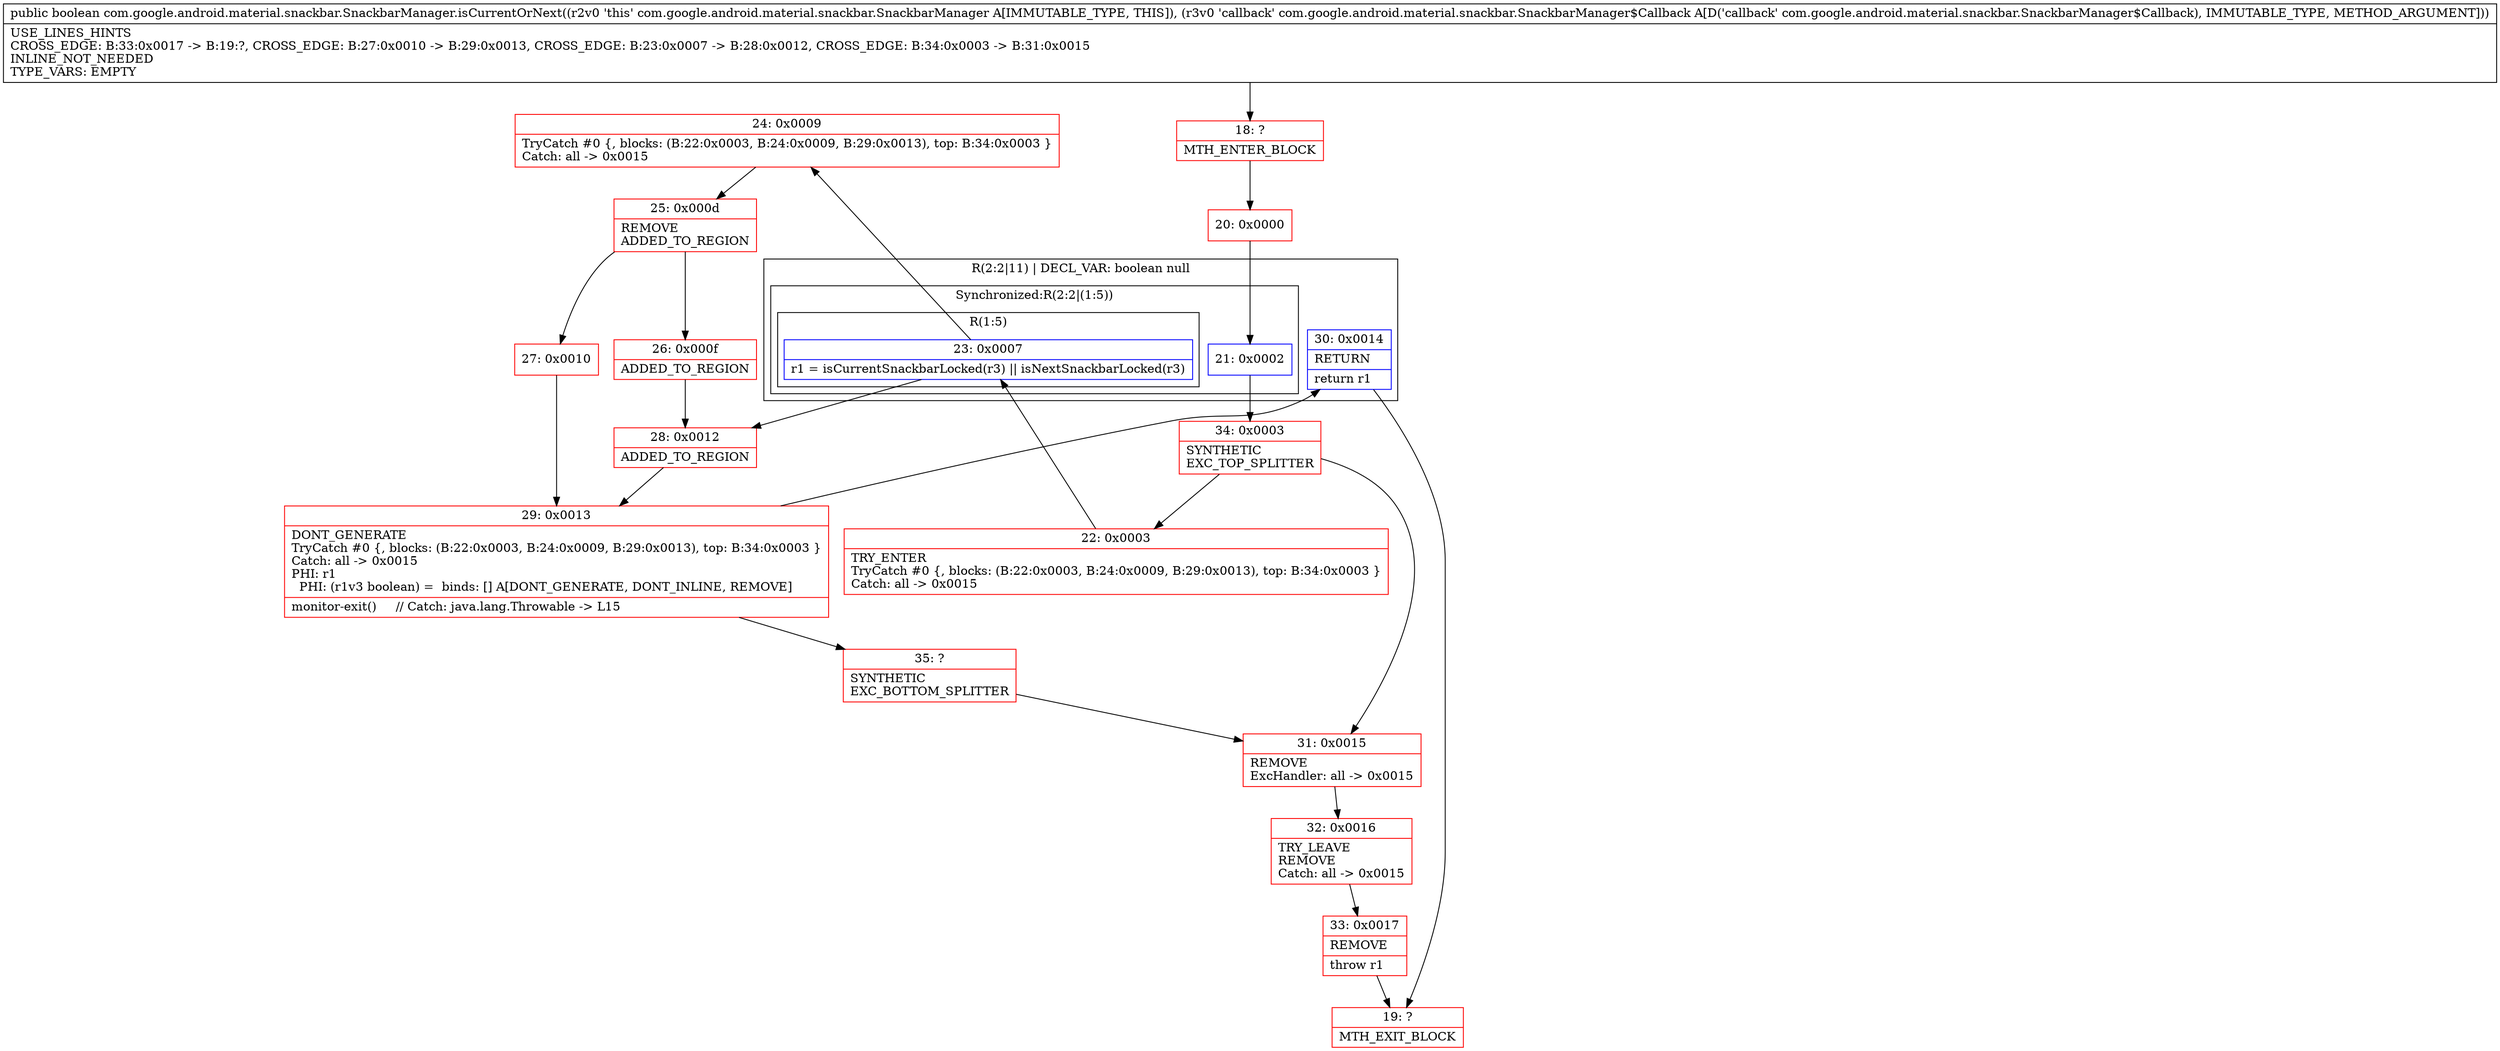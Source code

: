 digraph "CFG forcom.google.android.material.snackbar.SnackbarManager.isCurrentOrNext(Lcom\/google\/android\/material\/snackbar\/SnackbarManager$Callback;)Z" {
subgraph cluster_Region_1574220002 {
label = "R(2:2|11) | DECL_VAR: boolean null\l";
node [shape=record,color=blue];
subgraph cluster_SynchronizedRegion_293992200 {
label = "Synchronized:R(2:2|(1:5))";
node [shape=record,color=blue];
Node_21 [shape=record,label="{21\:\ 0x0002}"];
subgraph cluster_Region_953969803 {
label = "R(1:5)";
node [shape=record,color=blue];
Node_23 [shape=record,label="{23\:\ 0x0007|r1 = isCurrentSnackbarLocked(r3) \|\| isNextSnackbarLocked(r3)\l}"];
}
}
Node_30 [shape=record,label="{30\:\ 0x0014|RETURN\l|return r1\l}"];
}
Node_18 [shape=record,color=red,label="{18\:\ ?|MTH_ENTER_BLOCK\l}"];
Node_20 [shape=record,color=red,label="{20\:\ 0x0000}"];
Node_34 [shape=record,color=red,label="{34\:\ 0x0003|SYNTHETIC\lEXC_TOP_SPLITTER\l}"];
Node_22 [shape=record,color=red,label="{22\:\ 0x0003|TRY_ENTER\lTryCatch #0 \{, blocks: (B:22:0x0003, B:24:0x0009, B:29:0x0013), top: B:34:0x0003 \}\lCatch: all \-\> 0x0015\l}"];
Node_24 [shape=record,color=red,label="{24\:\ 0x0009|TryCatch #0 \{, blocks: (B:22:0x0003, B:24:0x0009, B:29:0x0013), top: B:34:0x0003 \}\lCatch: all \-\> 0x0015\l}"];
Node_25 [shape=record,color=red,label="{25\:\ 0x000d|REMOVE\lADDED_TO_REGION\l}"];
Node_26 [shape=record,color=red,label="{26\:\ 0x000f|ADDED_TO_REGION\l}"];
Node_27 [shape=record,color=red,label="{27\:\ 0x0010}"];
Node_29 [shape=record,color=red,label="{29\:\ 0x0013|DONT_GENERATE\lTryCatch #0 \{, blocks: (B:22:0x0003, B:24:0x0009, B:29:0x0013), top: B:34:0x0003 \}\lCatch: all \-\> 0x0015\lPHI: r1 \l  PHI: (r1v3 boolean) =  binds: [] A[DONT_GENERATE, DONT_INLINE, REMOVE]\l|monitor\-exit()     \/\/ Catch: java.lang.Throwable \-\> L15\l}"];
Node_19 [shape=record,color=red,label="{19\:\ ?|MTH_EXIT_BLOCK\l}"];
Node_35 [shape=record,color=red,label="{35\:\ ?|SYNTHETIC\lEXC_BOTTOM_SPLITTER\l}"];
Node_28 [shape=record,color=red,label="{28\:\ 0x0012|ADDED_TO_REGION\l}"];
Node_31 [shape=record,color=red,label="{31\:\ 0x0015|REMOVE\lExcHandler: all \-\> 0x0015\l}"];
Node_32 [shape=record,color=red,label="{32\:\ 0x0016|TRY_LEAVE\lREMOVE\lCatch: all \-\> 0x0015\l}"];
Node_33 [shape=record,color=red,label="{33\:\ 0x0017|REMOVE\l|throw r1\l}"];
MethodNode[shape=record,label="{public boolean com.google.android.material.snackbar.SnackbarManager.isCurrentOrNext((r2v0 'this' com.google.android.material.snackbar.SnackbarManager A[IMMUTABLE_TYPE, THIS]), (r3v0 'callback' com.google.android.material.snackbar.SnackbarManager$Callback A[D('callback' com.google.android.material.snackbar.SnackbarManager$Callback), IMMUTABLE_TYPE, METHOD_ARGUMENT]))  | USE_LINES_HINTS\lCROSS_EDGE: B:33:0x0017 \-\> B:19:?, CROSS_EDGE: B:27:0x0010 \-\> B:29:0x0013, CROSS_EDGE: B:23:0x0007 \-\> B:28:0x0012, CROSS_EDGE: B:34:0x0003 \-\> B:31:0x0015\lINLINE_NOT_NEEDED\lTYPE_VARS: EMPTY\l}"];
MethodNode -> Node_18;Node_21 -> Node_34;
Node_23 -> Node_24;
Node_23 -> Node_28;
Node_30 -> Node_19;
Node_18 -> Node_20;
Node_20 -> Node_21;
Node_34 -> Node_22;
Node_34 -> Node_31;
Node_22 -> Node_23;
Node_24 -> Node_25;
Node_25 -> Node_26;
Node_25 -> Node_27;
Node_26 -> Node_28;
Node_27 -> Node_29;
Node_29 -> Node_30;
Node_29 -> Node_35;
Node_35 -> Node_31;
Node_28 -> Node_29;
Node_31 -> Node_32;
Node_32 -> Node_33;
Node_33 -> Node_19;
}

